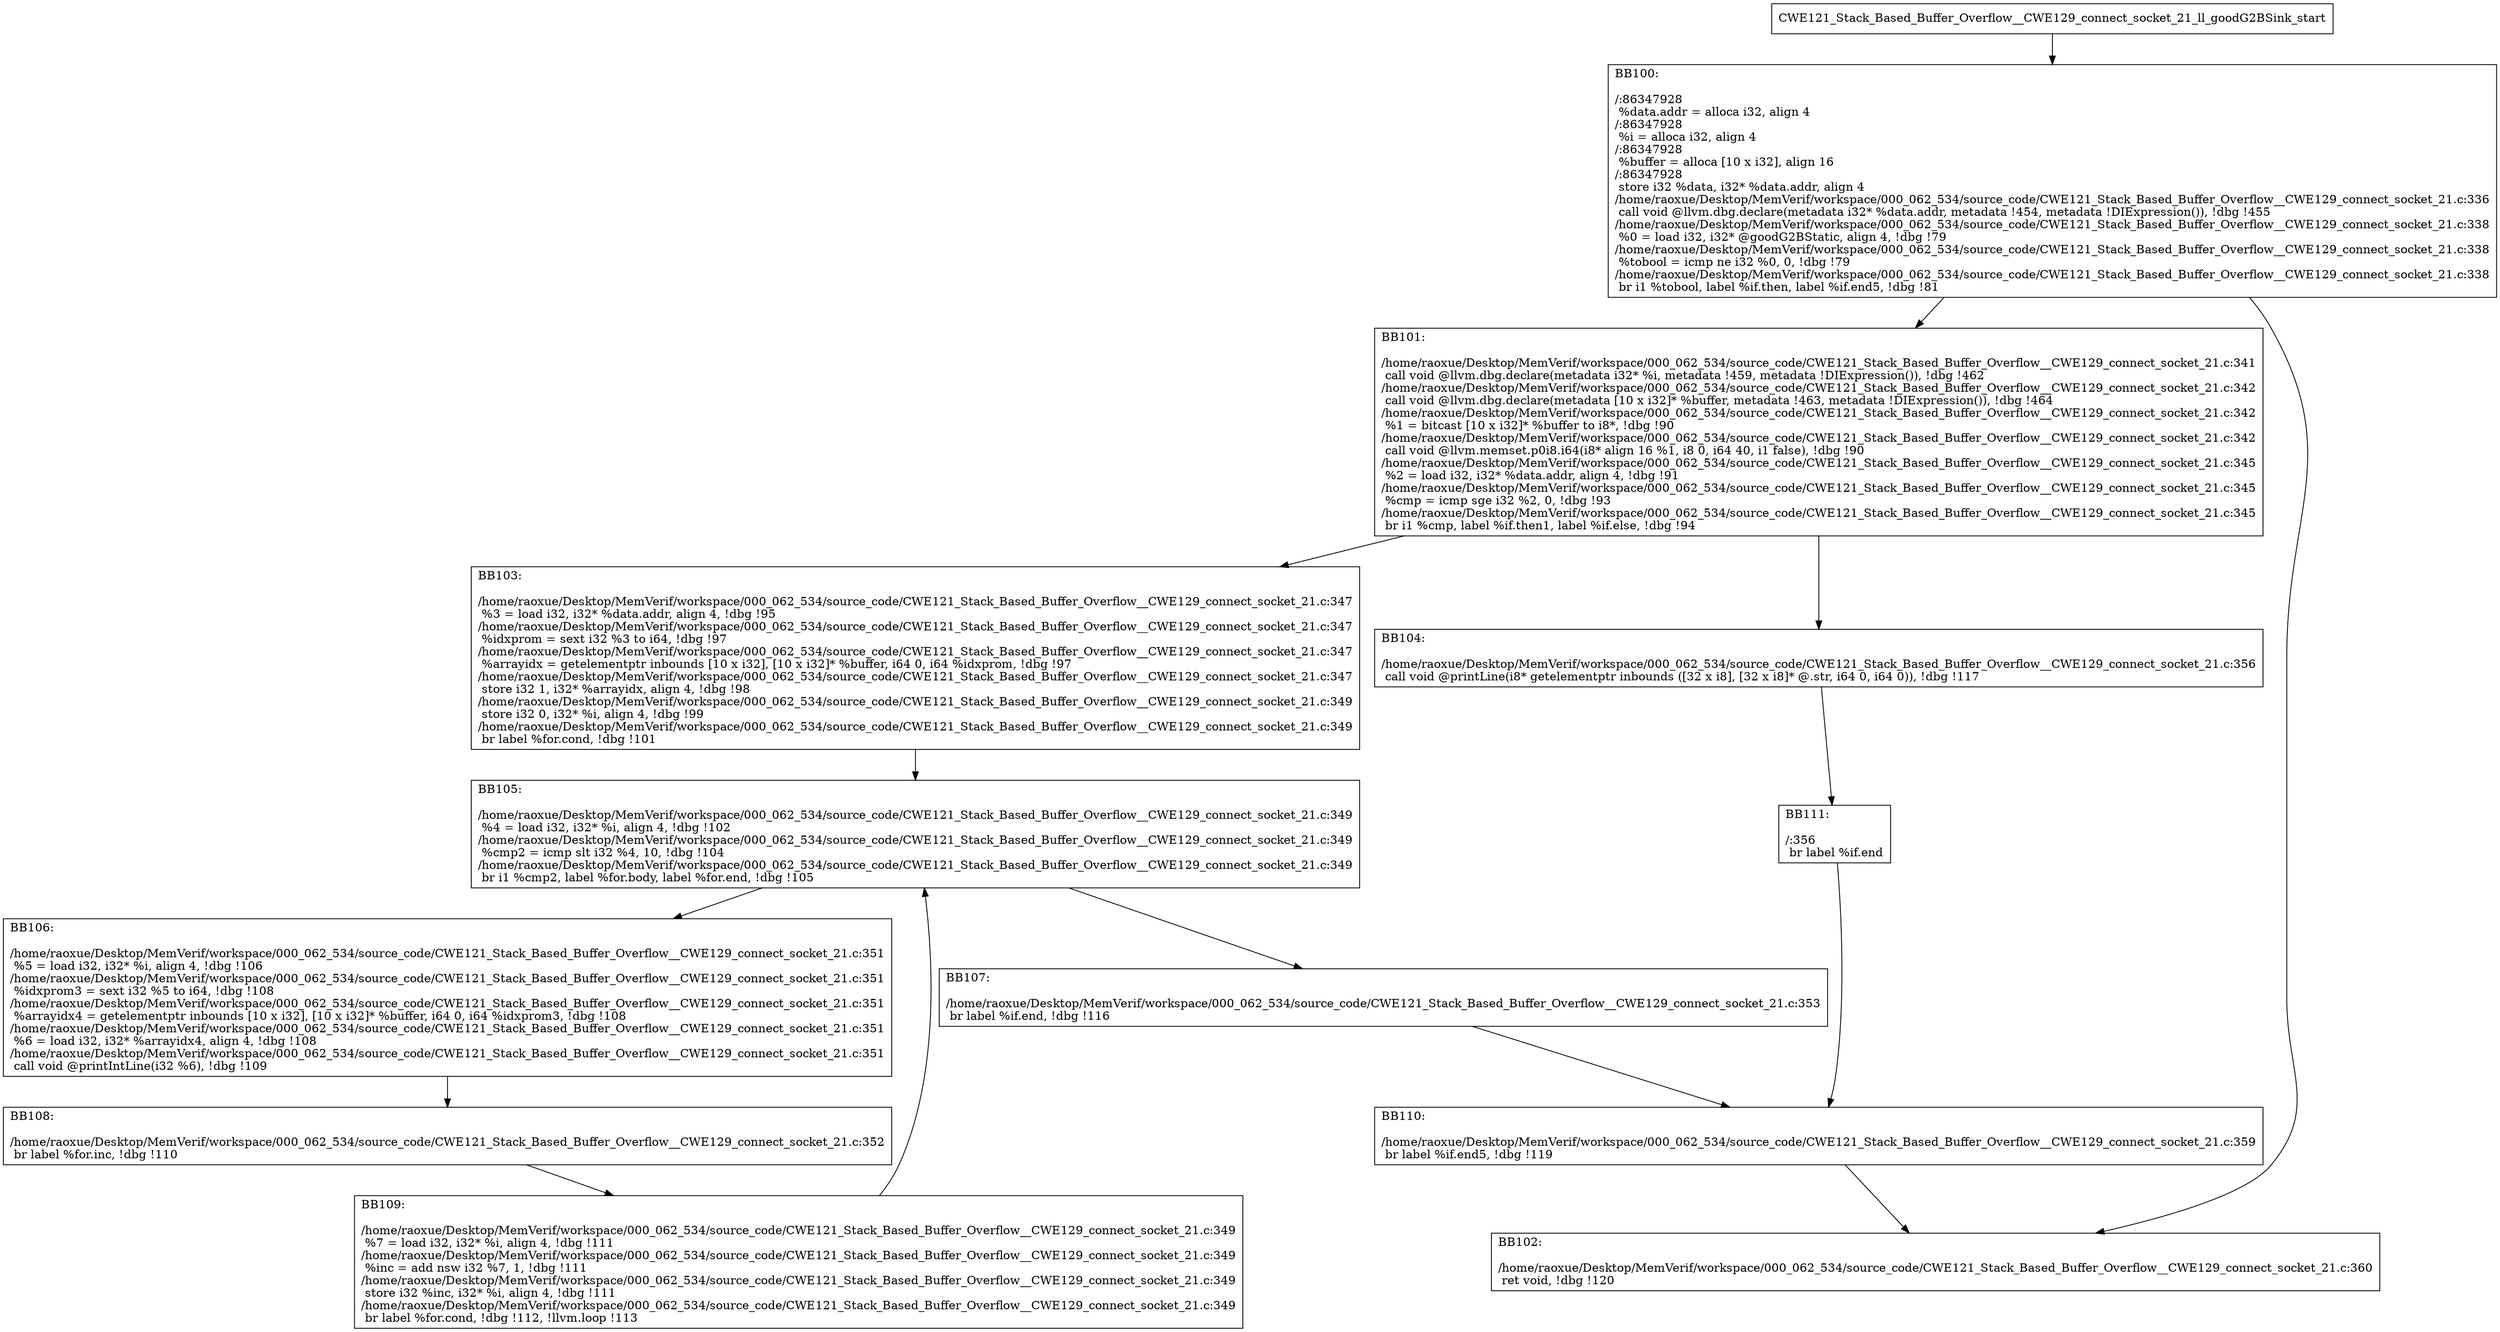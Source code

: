 digraph "CFG for'CWE121_Stack_Based_Buffer_Overflow__CWE129_connect_socket_21_ll_goodG2BSink' function" {
	BBCWE121_Stack_Based_Buffer_Overflow__CWE129_connect_socket_21_ll_goodG2BSink_start[shape=record,label="{CWE121_Stack_Based_Buffer_Overflow__CWE129_connect_socket_21_ll_goodG2BSink_start}"];
	BBCWE121_Stack_Based_Buffer_Overflow__CWE129_connect_socket_21_ll_goodG2BSink_start-> CWE121_Stack_Based_Buffer_Overflow__CWE129_connect_socket_21_ll_goodG2BSinkBB100;
	CWE121_Stack_Based_Buffer_Overflow__CWE129_connect_socket_21_ll_goodG2BSinkBB100 [shape=record, label="{BB100:\l\l/:86347928\l
  %data.addr = alloca i32, align 4\l
/:86347928\l
  %i = alloca i32, align 4\l
/:86347928\l
  %buffer = alloca [10 x i32], align 16\l
/:86347928\l
  store i32 %data, i32* %data.addr, align 4\l
/home/raoxue/Desktop/MemVerif/workspace/000_062_534/source_code/CWE121_Stack_Based_Buffer_Overflow__CWE129_connect_socket_21.c:336\l
  call void @llvm.dbg.declare(metadata i32* %data.addr, metadata !454, metadata !DIExpression()), !dbg !455\l
/home/raoxue/Desktop/MemVerif/workspace/000_062_534/source_code/CWE121_Stack_Based_Buffer_Overflow__CWE129_connect_socket_21.c:338\l
  %0 = load i32, i32* @goodG2BStatic, align 4, !dbg !79\l
/home/raoxue/Desktop/MemVerif/workspace/000_062_534/source_code/CWE121_Stack_Based_Buffer_Overflow__CWE129_connect_socket_21.c:338\l
  %tobool = icmp ne i32 %0, 0, !dbg !79\l
/home/raoxue/Desktop/MemVerif/workspace/000_062_534/source_code/CWE121_Stack_Based_Buffer_Overflow__CWE129_connect_socket_21.c:338\l
  br i1 %tobool, label %if.then, label %if.end5, !dbg !81\l
}"];
	CWE121_Stack_Based_Buffer_Overflow__CWE129_connect_socket_21_ll_goodG2BSinkBB100-> CWE121_Stack_Based_Buffer_Overflow__CWE129_connect_socket_21_ll_goodG2BSinkBB101;
	CWE121_Stack_Based_Buffer_Overflow__CWE129_connect_socket_21_ll_goodG2BSinkBB100-> CWE121_Stack_Based_Buffer_Overflow__CWE129_connect_socket_21_ll_goodG2BSinkBB102;
	CWE121_Stack_Based_Buffer_Overflow__CWE129_connect_socket_21_ll_goodG2BSinkBB101 [shape=record, label="{BB101:\l\l/home/raoxue/Desktop/MemVerif/workspace/000_062_534/source_code/CWE121_Stack_Based_Buffer_Overflow__CWE129_connect_socket_21.c:341\l
  call void @llvm.dbg.declare(metadata i32* %i, metadata !459, metadata !DIExpression()), !dbg !462\l
/home/raoxue/Desktop/MemVerif/workspace/000_062_534/source_code/CWE121_Stack_Based_Buffer_Overflow__CWE129_connect_socket_21.c:342\l
  call void @llvm.dbg.declare(metadata [10 x i32]* %buffer, metadata !463, metadata !DIExpression()), !dbg !464\l
/home/raoxue/Desktop/MemVerif/workspace/000_062_534/source_code/CWE121_Stack_Based_Buffer_Overflow__CWE129_connect_socket_21.c:342\l
  %1 = bitcast [10 x i32]* %buffer to i8*, !dbg !90\l
/home/raoxue/Desktop/MemVerif/workspace/000_062_534/source_code/CWE121_Stack_Based_Buffer_Overflow__CWE129_connect_socket_21.c:342\l
  call void @llvm.memset.p0i8.i64(i8* align 16 %1, i8 0, i64 40, i1 false), !dbg !90\l
/home/raoxue/Desktop/MemVerif/workspace/000_062_534/source_code/CWE121_Stack_Based_Buffer_Overflow__CWE129_connect_socket_21.c:345\l
  %2 = load i32, i32* %data.addr, align 4, !dbg !91\l
/home/raoxue/Desktop/MemVerif/workspace/000_062_534/source_code/CWE121_Stack_Based_Buffer_Overflow__CWE129_connect_socket_21.c:345\l
  %cmp = icmp sge i32 %2, 0, !dbg !93\l
/home/raoxue/Desktop/MemVerif/workspace/000_062_534/source_code/CWE121_Stack_Based_Buffer_Overflow__CWE129_connect_socket_21.c:345\l
  br i1 %cmp, label %if.then1, label %if.else, !dbg !94\l
}"];
	CWE121_Stack_Based_Buffer_Overflow__CWE129_connect_socket_21_ll_goodG2BSinkBB101-> CWE121_Stack_Based_Buffer_Overflow__CWE129_connect_socket_21_ll_goodG2BSinkBB103;
	CWE121_Stack_Based_Buffer_Overflow__CWE129_connect_socket_21_ll_goodG2BSinkBB101-> CWE121_Stack_Based_Buffer_Overflow__CWE129_connect_socket_21_ll_goodG2BSinkBB104;
	CWE121_Stack_Based_Buffer_Overflow__CWE129_connect_socket_21_ll_goodG2BSinkBB103 [shape=record, label="{BB103:\l\l/home/raoxue/Desktop/MemVerif/workspace/000_062_534/source_code/CWE121_Stack_Based_Buffer_Overflow__CWE129_connect_socket_21.c:347\l
  %3 = load i32, i32* %data.addr, align 4, !dbg !95\l
/home/raoxue/Desktop/MemVerif/workspace/000_062_534/source_code/CWE121_Stack_Based_Buffer_Overflow__CWE129_connect_socket_21.c:347\l
  %idxprom = sext i32 %3 to i64, !dbg !97\l
/home/raoxue/Desktop/MemVerif/workspace/000_062_534/source_code/CWE121_Stack_Based_Buffer_Overflow__CWE129_connect_socket_21.c:347\l
  %arrayidx = getelementptr inbounds [10 x i32], [10 x i32]* %buffer, i64 0, i64 %idxprom, !dbg !97\l
/home/raoxue/Desktop/MemVerif/workspace/000_062_534/source_code/CWE121_Stack_Based_Buffer_Overflow__CWE129_connect_socket_21.c:347\l
  store i32 1, i32* %arrayidx, align 4, !dbg !98\l
/home/raoxue/Desktop/MemVerif/workspace/000_062_534/source_code/CWE121_Stack_Based_Buffer_Overflow__CWE129_connect_socket_21.c:349\l
  store i32 0, i32* %i, align 4, !dbg !99\l
/home/raoxue/Desktop/MemVerif/workspace/000_062_534/source_code/CWE121_Stack_Based_Buffer_Overflow__CWE129_connect_socket_21.c:349\l
  br label %for.cond, !dbg !101\l
}"];
	CWE121_Stack_Based_Buffer_Overflow__CWE129_connect_socket_21_ll_goodG2BSinkBB103-> CWE121_Stack_Based_Buffer_Overflow__CWE129_connect_socket_21_ll_goodG2BSinkBB105;
	CWE121_Stack_Based_Buffer_Overflow__CWE129_connect_socket_21_ll_goodG2BSinkBB105 [shape=record, label="{BB105:\l\l/home/raoxue/Desktop/MemVerif/workspace/000_062_534/source_code/CWE121_Stack_Based_Buffer_Overflow__CWE129_connect_socket_21.c:349\l
  %4 = load i32, i32* %i, align 4, !dbg !102\l
/home/raoxue/Desktop/MemVerif/workspace/000_062_534/source_code/CWE121_Stack_Based_Buffer_Overflow__CWE129_connect_socket_21.c:349\l
  %cmp2 = icmp slt i32 %4, 10, !dbg !104\l
/home/raoxue/Desktop/MemVerif/workspace/000_062_534/source_code/CWE121_Stack_Based_Buffer_Overflow__CWE129_connect_socket_21.c:349\l
  br i1 %cmp2, label %for.body, label %for.end, !dbg !105\l
}"];
	CWE121_Stack_Based_Buffer_Overflow__CWE129_connect_socket_21_ll_goodG2BSinkBB105-> CWE121_Stack_Based_Buffer_Overflow__CWE129_connect_socket_21_ll_goodG2BSinkBB106;
	CWE121_Stack_Based_Buffer_Overflow__CWE129_connect_socket_21_ll_goodG2BSinkBB105-> CWE121_Stack_Based_Buffer_Overflow__CWE129_connect_socket_21_ll_goodG2BSinkBB107;
	CWE121_Stack_Based_Buffer_Overflow__CWE129_connect_socket_21_ll_goodG2BSinkBB106 [shape=record, label="{BB106:\l\l/home/raoxue/Desktop/MemVerif/workspace/000_062_534/source_code/CWE121_Stack_Based_Buffer_Overflow__CWE129_connect_socket_21.c:351\l
  %5 = load i32, i32* %i, align 4, !dbg !106\l
/home/raoxue/Desktop/MemVerif/workspace/000_062_534/source_code/CWE121_Stack_Based_Buffer_Overflow__CWE129_connect_socket_21.c:351\l
  %idxprom3 = sext i32 %5 to i64, !dbg !108\l
/home/raoxue/Desktop/MemVerif/workspace/000_062_534/source_code/CWE121_Stack_Based_Buffer_Overflow__CWE129_connect_socket_21.c:351\l
  %arrayidx4 = getelementptr inbounds [10 x i32], [10 x i32]* %buffer, i64 0, i64 %idxprom3, !dbg !108\l
/home/raoxue/Desktop/MemVerif/workspace/000_062_534/source_code/CWE121_Stack_Based_Buffer_Overflow__CWE129_connect_socket_21.c:351\l
  %6 = load i32, i32* %arrayidx4, align 4, !dbg !108\l
/home/raoxue/Desktop/MemVerif/workspace/000_062_534/source_code/CWE121_Stack_Based_Buffer_Overflow__CWE129_connect_socket_21.c:351\l
  call void @printIntLine(i32 %6), !dbg !109\l
}"];
	CWE121_Stack_Based_Buffer_Overflow__CWE129_connect_socket_21_ll_goodG2BSinkBB106-> CWE121_Stack_Based_Buffer_Overflow__CWE129_connect_socket_21_ll_goodG2BSinkBB108;
	CWE121_Stack_Based_Buffer_Overflow__CWE129_connect_socket_21_ll_goodG2BSinkBB108 [shape=record, label="{BB108:\l\l/home/raoxue/Desktop/MemVerif/workspace/000_062_534/source_code/CWE121_Stack_Based_Buffer_Overflow__CWE129_connect_socket_21.c:352\l
  br label %for.inc, !dbg !110\l
}"];
	CWE121_Stack_Based_Buffer_Overflow__CWE129_connect_socket_21_ll_goodG2BSinkBB108-> CWE121_Stack_Based_Buffer_Overflow__CWE129_connect_socket_21_ll_goodG2BSinkBB109;
	CWE121_Stack_Based_Buffer_Overflow__CWE129_connect_socket_21_ll_goodG2BSinkBB109 [shape=record, label="{BB109:\l\l/home/raoxue/Desktop/MemVerif/workspace/000_062_534/source_code/CWE121_Stack_Based_Buffer_Overflow__CWE129_connect_socket_21.c:349\l
  %7 = load i32, i32* %i, align 4, !dbg !111\l
/home/raoxue/Desktop/MemVerif/workspace/000_062_534/source_code/CWE121_Stack_Based_Buffer_Overflow__CWE129_connect_socket_21.c:349\l
  %inc = add nsw i32 %7, 1, !dbg !111\l
/home/raoxue/Desktop/MemVerif/workspace/000_062_534/source_code/CWE121_Stack_Based_Buffer_Overflow__CWE129_connect_socket_21.c:349\l
  store i32 %inc, i32* %i, align 4, !dbg !111\l
/home/raoxue/Desktop/MemVerif/workspace/000_062_534/source_code/CWE121_Stack_Based_Buffer_Overflow__CWE129_connect_socket_21.c:349\l
  br label %for.cond, !dbg !112, !llvm.loop !113\l
}"];
	CWE121_Stack_Based_Buffer_Overflow__CWE129_connect_socket_21_ll_goodG2BSinkBB109-> CWE121_Stack_Based_Buffer_Overflow__CWE129_connect_socket_21_ll_goodG2BSinkBB105;
	CWE121_Stack_Based_Buffer_Overflow__CWE129_connect_socket_21_ll_goodG2BSinkBB107 [shape=record, label="{BB107:\l\l/home/raoxue/Desktop/MemVerif/workspace/000_062_534/source_code/CWE121_Stack_Based_Buffer_Overflow__CWE129_connect_socket_21.c:353\l
  br label %if.end, !dbg !116\l
}"];
	CWE121_Stack_Based_Buffer_Overflow__CWE129_connect_socket_21_ll_goodG2BSinkBB107-> CWE121_Stack_Based_Buffer_Overflow__CWE129_connect_socket_21_ll_goodG2BSinkBB110;
	CWE121_Stack_Based_Buffer_Overflow__CWE129_connect_socket_21_ll_goodG2BSinkBB104 [shape=record, label="{BB104:\l\l/home/raoxue/Desktop/MemVerif/workspace/000_062_534/source_code/CWE121_Stack_Based_Buffer_Overflow__CWE129_connect_socket_21.c:356\l
  call void @printLine(i8* getelementptr inbounds ([32 x i8], [32 x i8]* @.str, i64 0, i64 0)), !dbg !117\l
}"];
	CWE121_Stack_Based_Buffer_Overflow__CWE129_connect_socket_21_ll_goodG2BSinkBB104-> CWE121_Stack_Based_Buffer_Overflow__CWE129_connect_socket_21_ll_goodG2BSinkBB111;
	CWE121_Stack_Based_Buffer_Overflow__CWE129_connect_socket_21_ll_goodG2BSinkBB111 [shape=record, label="{BB111:\l\l/:356\l
  br label %if.end\l
}"];
	CWE121_Stack_Based_Buffer_Overflow__CWE129_connect_socket_21_ll_goodG2BSinkBB111-> CWE121_Stack_Based_Buffer_Overflow__CWE129_connect_socket_21_ll_goodG2BSinkBB110;
	CWE121_Stack_Based_Buffer_Overflow__CWE129_connect_socket_21_ll_goodG2BSinkBB110 [shape=record, label="{BB110:\l\l/home/raoxue/Desktop/MemVerif/workspace/000_062_534/source_code/CWE121_Stack_Based_Buffer_Overflow__CWE129_connect_socket_21.c:359\l
  br label %if.end5, !dbg !119\l
}"];
	CWE121_Stack_Based_Buffer_Overflow__CWE129_connect_socket_21_ll_goodG2BSinkBB110-> CWE121_Stack_Based_Buffer_Overflow__CWE129_connect_socket_21_ll_goodG2BSinkBB102;
	CWE121_Stack_Based_Buffer_Overflow__CWE129_connect_socket_21_ll_goodG2BSinkBB102 [shape=record, label="{BB102:\l\l/home/raoxue/Desktop/MemVerif/workspace/000_062_534/source_code/CWE121_Stack_Based_Buffer_Overflow__CWE129_connect_socket_21.c:360\l
  ret void, !dbg !120\l
}"];
}
